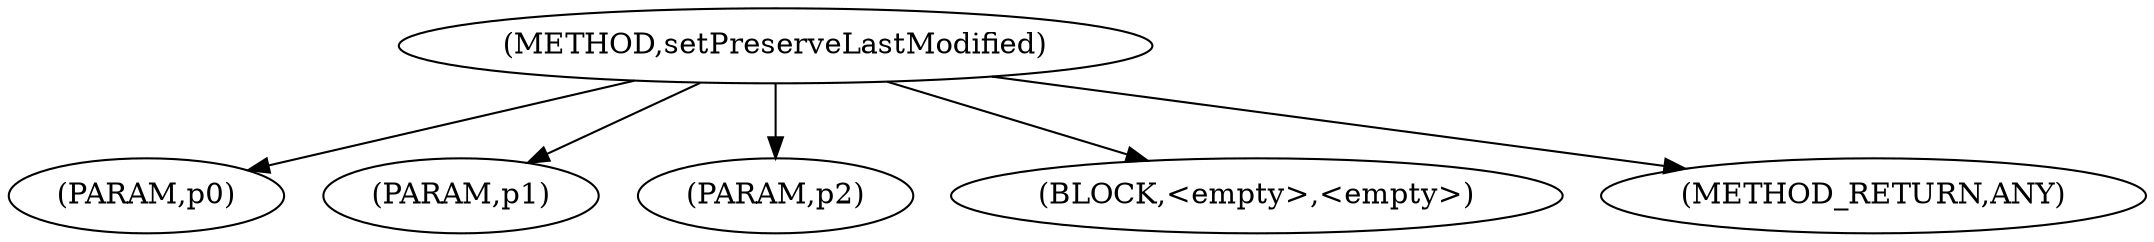 digraph "setPreserveLastModified" {  
"744" [label = <(METHOD,setPreserveLastModified)> ]
"745" [label = <(PARAM,p0)> ]
"746" [label = <(PARAM,p1)> ]
"747" [label = <(PARAM,p2)> ]
"748" [label = <(BLOCK,&lt;empty&gt;,&lt;empty&gt;)> ]
"749" [label = <(METHOD_RETURN,ANY)> ]
  "744" -> "745" 
  "744" -> "746" 
  "744" -> "748" 
  "744" -> "747" 
  "744" -> "749" 
}
